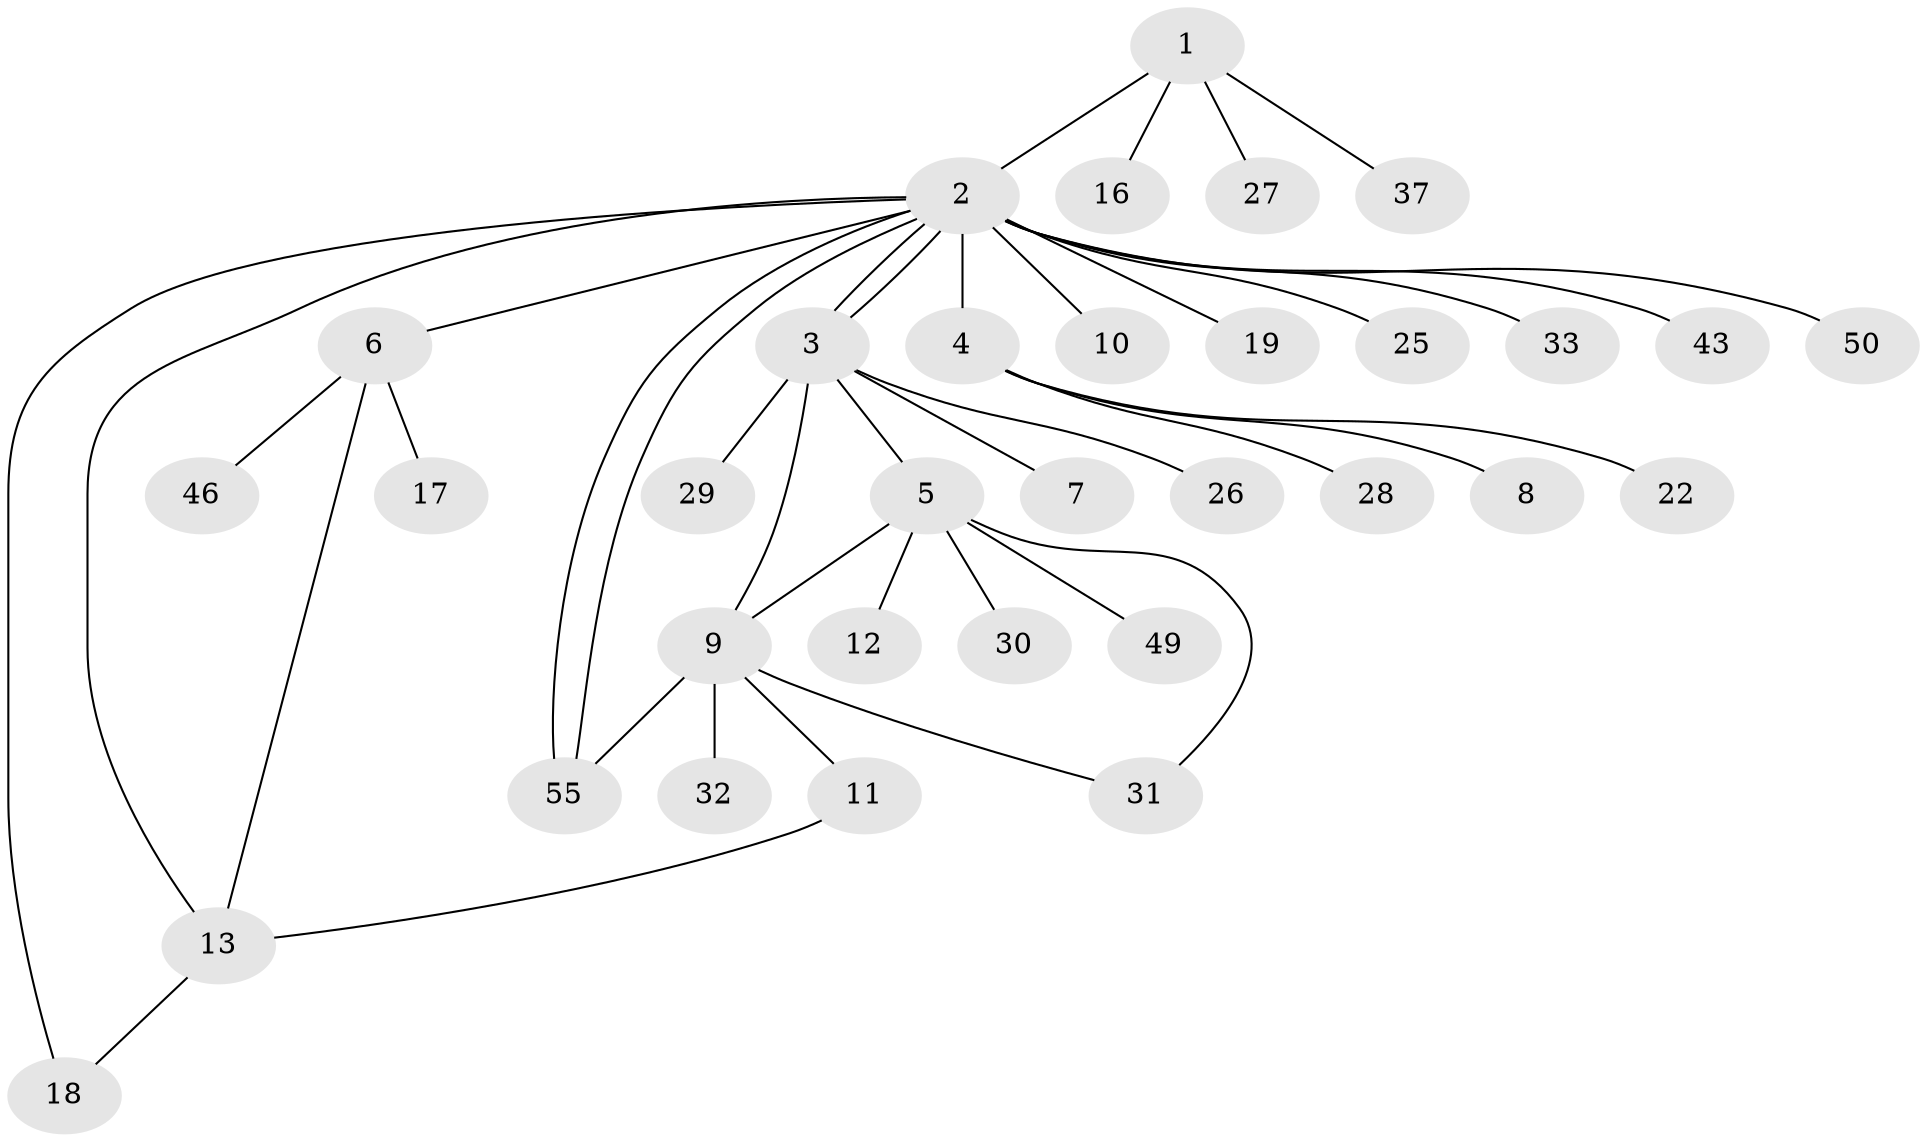 // original degree distribution, {4: 0.07272727272727272, 16: 0.01818181818181818, 9: 0.01818181818181818, 11: 0.01818181818181818, 6: 0.03636363636363636, 1: 0.6181818181818182, 2: 0.14545454545454545, 3: 0.07272727272727272}
// Generated by graph-tools (version 1.1) at 2025/18/03/04/25 18:18:01]
// undirected, 33 vertices, 40 edges
graph export_dot {
graph [start="1"]
  node [color=gray90,style=filled];
  1;
  2;
  3 [super="+20+14"];
  4 [super="+15+24+44+35+41+45+36"];
  5;
  6;
  7;
  8;
  9;
  10;
  11;
  12;
  13 [super="+23+54"];
  16 [super="+40"];
  17;
  18 [super="+34+21"];
  19;
  22;
  25 [super="+39"];
  26;
  27;
  28;
  29;
  30;
  31;
  32;
  33;
  37;
  43;
  46 [super="+47"];
  49;
  50;
  55;
  1 -- 2;
  1 -- 16;
  1 -- 27;
  1 -- 37;
  2 -- 3;
  2 -- 3;
  2 -- 4;
  2 -- 6;
  2 -- 10;
  2 -- 19;
  2 -- 25 [weight=2];
  2 -- 33;
  2 -- 43;
  2 -- 50;
  2 -- 55;
  2 -- 55;
  2 -- 13;
  2 -- 18;
  3 -- 5;
  3 -- 7;
  3 -- 9;
  3 -- 26;
  3 -- 29;
  4 -- 8;
  4 -- 22;
  4 -- 28;
  5 -- 9;
  5 -- 12;
  5 -- 30;
  5 -- 31;
  5 -- 49;
  6 -- 13;
  6 -- 17;
  6 -- 46;
  9 -- 11;
  9 -- 31;
  9 -- 32;
  9 -- 55;
  11 -- 13;
  13 -- 18;
}

